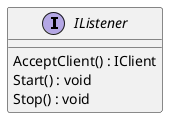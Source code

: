 @startuml
interface IListener {
    AcceptClient() : IClient
    Start() : void
    Stop() : void
}
@enduml
